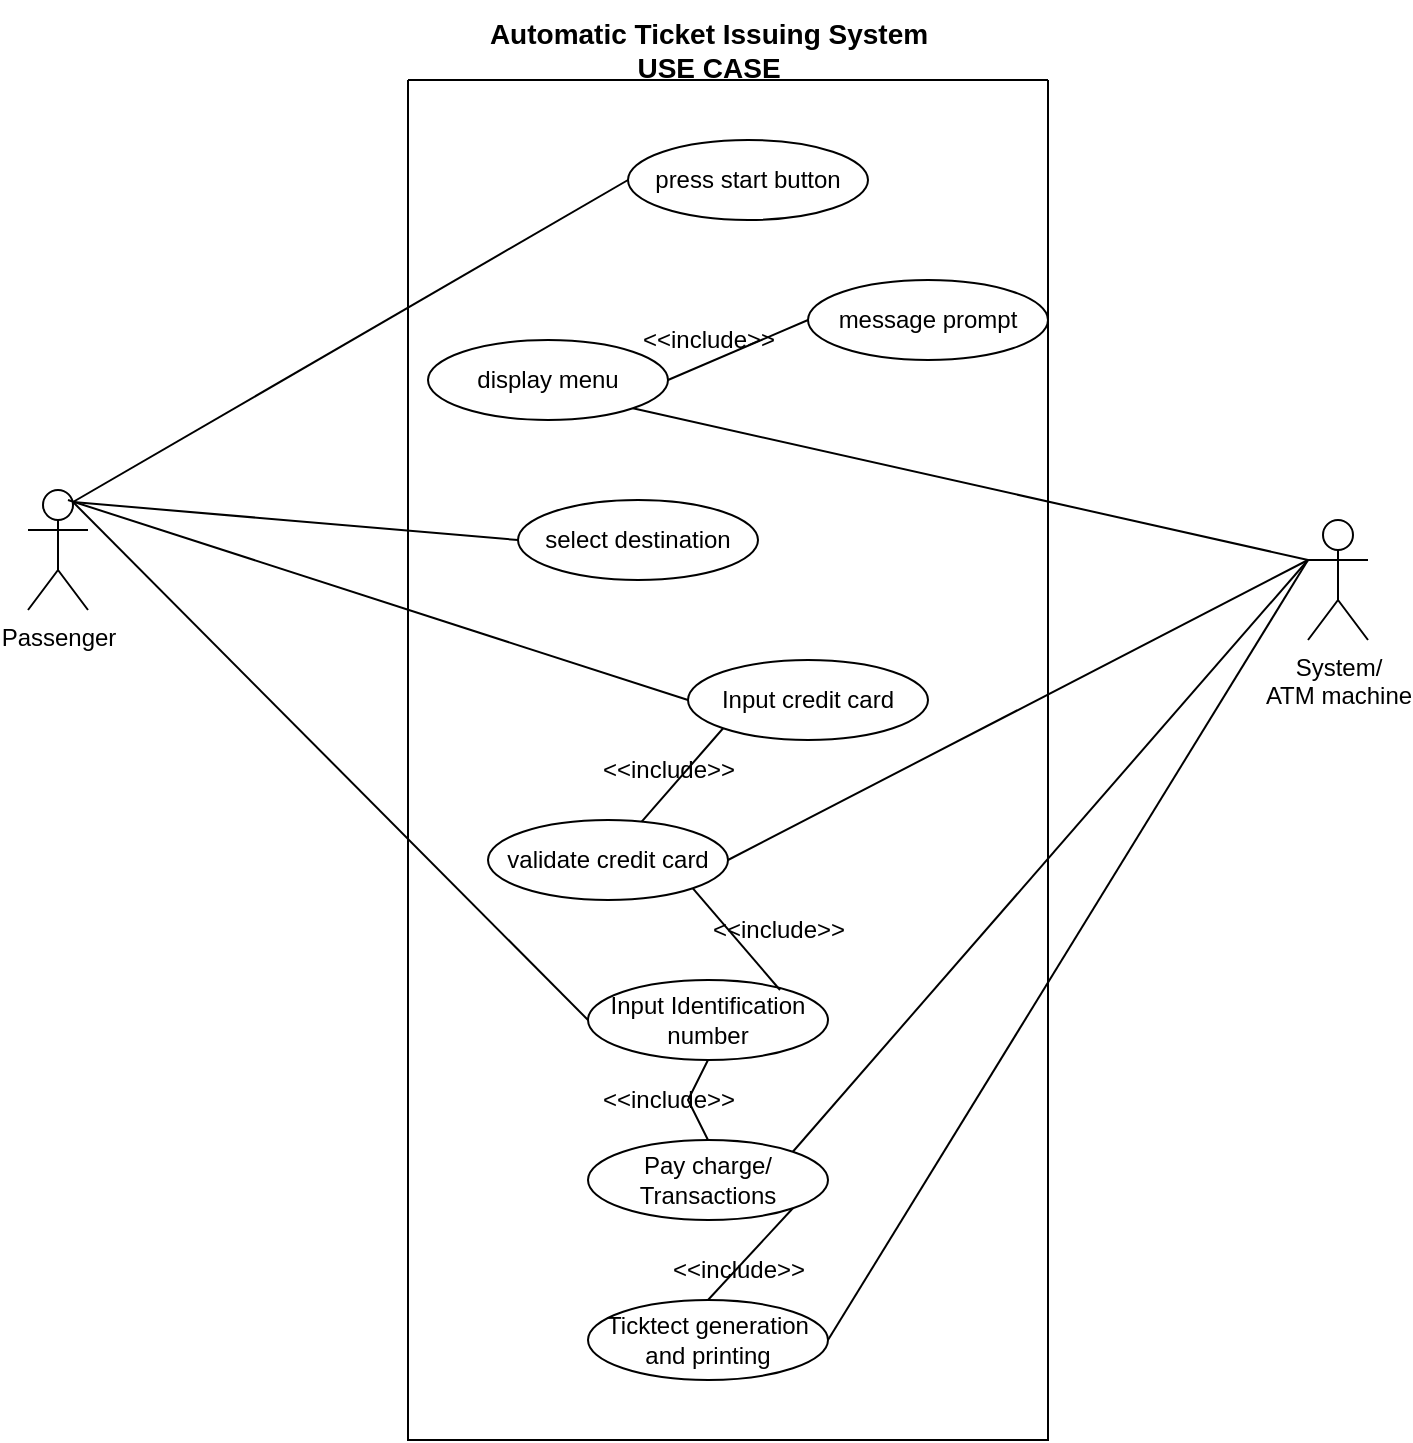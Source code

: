 <mxfile version="20.5.3" type="device"><diagram id="MOzEhCGT9sIkNJrVzP0_" name="Page-1"><mxGraphModel dx="868" dy="425" grid="1" gridSize="10" guides="1" tooltips="1" connect="1" arrows="1" fold="1" page="1" pageScale="1" pageWidth="850" pageHeight="1100" math="0" shadow="0"><root><mxCell id="0"/><mxCell id="1" parent="0"/><mxCell id="FGfYIb9CuOVpTWXN-gT0-1" value="" style="swimlane;startSize=0;" vertex="1" parent="1"><mxGeometry x="320" y="120" width="320" height="680" as="geometry"/></mxCell><mxCell id="FGfYIb9CuOVpTWXN-gT0-4" value="press start button" style="ellipse;whiteSpace=wrap;html=1;" vertex="1" parent="FGfYIb9CuOVpTWXN-gT0-1"><mxGeometry x="110" y="30" width="120" height="40" as="geometry"/></mxCell><mxCell id="FGfYIb9CuOVpTWXN-gT0-5" value="message prompt" style="ellipse;whiteSpace=wrap;html=1;" vertex="1" parent="FGfYIb9CuOVpTWXN-gT0-1"><mxGeometry x="200" y="100" width="120" height="40" as="geometry"/></mxCell><mxCell id="FGfYIb9CuOVpTWXN-gT0-7" value="display menu" style="ellipse;whiteSpace=wrap;html=1;" vertex="1" parent="FGfYIb9CuOVpTWXN-gT0-1"><mxGeometry x="10" y="130" width="120" height="40" as="geometry"/></mxCell><mxCell id="FGfYIb9CuOVpTWXN-gT0-8" value="Input credit card" style="ellipse;whiteSpace=wrap;html=1;" vertex="1" parent="FGfYIb9CuOVpTWXN-gT0-1"><mxGeometry x="140" y="290" width="120" height="40" as="geometry"/></mxCell><mxCell id="FGfYIb9CuOVpTWXN-gT0-10" value="Input Identification number" style="ellipse;whiteSpace=wrap;html=1;" vertex="1" parent="FGfYIb9CuOVpTWXN-gT0-1"><mxGeometry x="90" y="450" width="120" height="40" as="geometry"/></mxCell><mxCell id="FGfYIb9CuOVpTWXN-gT0-13" value="" style="endArrow=none;html=1;rounded=0;entryX=0;entryY=0.5;entryDx=0;entryDy=0;exitX=1;exitY=0.5;exitDx=0;exitDy=0;" edge="1" parent="FGfYIb9CuOVpTWXN-gT0-1" source="FGfYIb9CuOVpTWXN-gT0-7" target="FGfYIb9CuOVpTWXN-gT0-5"><mxGeometry width="50" height="50" relative="1" as="geometry"><mxPoint x="130" y="200" as="sourcePoint"/><mxPoint x="180" y="150" as="targetPoint"/></mxGeometry></mxCell><mxCell id="FGfYIb9CuOVpTWXN-gT0-9" value="validate credit card" style="ellipse;whiteSpace=wrap;html=1;" vertex="1" parent="FGfYIb9CuOVpTWXN-gT0-1"><mxGeometry x="40" y="370" width="120" height="40" as="geometry"/></mxCell><mxCell id="FGfYIb9CuOVpTWXN-gT0-15" value="" style="endArrow=none;html=1;rounded=0;entryX=0;entryY=1;entryDx=0;entryDy=0;" edge="1" parent="FGfYIb9CuOVpTWXN-gT0-1" source="FGfYIb9CuOVpTWXN-gT0-9" target="FGfYIb9CuOVpTWXN-gT0-8"><mxGeometry width="50" height="50" relative="1" as="geometry"><mxPoint x="140" y="330" as="sourcePoint"/><mxPoint x="190" y="280" as="targetPoint"/></mxGeometry></mxCell><mxCell id="FGfYIb9CuOVpTWXN-gT0-16" value="&amp;lt;&amp;lt;include&amp;gt;&amp;gt;" style="text;html=1;align=center;verticalAlign=middle;resizable=0;points=[];autosize=1;strokeColor=none;fillColor=none;" vertex="1" parent="FGfYIb9CuOVpTWXN-gT0-1"><mxGeometry x="85" y="330" width="90" height="30" as="geometry"/></mxCell><mxCell id="FGfYIb9CuOVpTWXN-gT0-18" value="select destination" style="ellipse;whiteSpace=wrap;html=1;" vertex="1" parent="FGfYIb9CuOVpTWXN-gT0-1"><mxGeometry x="55" y="210" width="120" height="40" as="geometry"/></mxCell><mxCell id="FGfYIb9CuOVpTWXN-gT0-24" value="Pay charge/ Transactions" style="ellipse;whiteSpace=wrap;html=1;" vertex="1" parent="FGfYIb9CuOVpTWXN-gT0-1"><mxGeometry x="90" y="530" width="120" height="40" as="geometry"/></mxCell><mxCell id="FGfYIb9CuOVpTWXN-gT0-25" value="" style="endArrow=none;html=1;rounded=0;entryX=1;entryY=1;entryDx=0;entryDy=0;exitX=0.8;exitY=0.125;exitDx=0;exitDy=0;exitPerimeter=0;" edge="1" parent="FGfYIb9CuOVpTWXN-gT0-1" source="FGfYIb9CuOVpTWXN-gT0-10" target="FGfYIb9CuOVpTWXN-gT0-9"><mxGeometry width="50" height="50" relative="1" as="geometry"><mxPoint x="240" y="440" as="sourcePoint"/><mxPoint x="290" y="390" as="targetPoint"/></mxGeometry></mxCell><mxCell id="FGfYIb9CuOVpTWXN-gT0-26" value="&amp;lt;&amp;lt;include&amp;gt;&amp;gt;" style="text;html=1;align=center;verticalAlign=middle;resizable=0;points=[];autosize=1;strokeColor=none;fillColor=none;" vertex="1" parent="FGfYIb9CuOVpTWXN-gT0-1"><mxGeometry x="140" y="410" width="90" height="30" as="geometry"/></mxCell><mxCell id="FGfYIb9CuOVpTWXN-gT0-27" value="Ticktect generation and printing" style="ellipse;whiteSpace=wrap;html=1;" vertex="1" parent="FGfYIb9CuOVpTWXN-gT0-1"><mxGeometry x="90" y="610" width="120" height="40" as="geometry"/></mxCell><mxCell id="FGfYIb9CuOVpTWXN-gT0-29" value="" style="endArrow=none;html=1;rounded=0;entryX=0.5;entryY=1;entryDx=0;entryDy=0;exitX=0.5;exitY=0;exitDx=0;exitDy=0;" edge="1" parent="FGfYIb9CuOVpTWXN-gT0-1" source="FGfYIb9CuOVpTWXN-gT0-24" target="FGfYIb9CuOVpTWXN-gT0-10"><mxGeometry width="50" height="50" relative="1" as="geometry"><mxPoint x="30" y="610" as="sourcePoint"/><mxPoint x="80" y="560" as="targetPoint"/><Array as="points"><mxPoint x="140" y="510"/></Array></mxGeometry></mxCell><mxCell id="FGfYIb9CuOVpTWXN-gT0-30" value="&amp;lt;&amp;lt;include&amp;gt;&amp;gt;" style="text;html=1;align=center;verticalAlign=middle;resizable=0;points=[];autosize=1;strokeColor=none;fillColor=none;" vertex="1" parent="FGfYIb9CuOVpTWXN-gT0-1"><mxGeometry x="120" y="580" width="90" height="30" as="geometry"/></mxCell><mxCell id="FGfYIb9CuOVpTWXN-gT0-32" value="" style="endArrow=none;html=1;rounded=0;entryX=1;entryY=1;entryDx=0;entryDy=0;exitX=0.5;exitY=0;exitDx=0;exitDy=0;" edge="1" parent="FGfYIb9CuOVpTWXN-gT0-1" source="FGfYIb9CuOVpTWXN-gT0-27" target="FGfYIb9CuOVpTWXN-gT0-24"><mxGeometry width="50" height="50" relative="1" as="geometry"><mxPoint x="10" y="640" as="sourcePoint"/><mxPoint x="60" y="590" as="targetPoint"/></mxGeometry></mxCell><mxCell id="FGfYIb9CuOVpTWXN-gT0-2" value="Passenger" style="shape=umlActor;verticalLabelPosition=bottom;verticalAlign=top;html=1;outlineConnect=0;" vertex="1" parent="1"><mxGeometry x="130" y="325" width="30" height="60" as="geometry"/></mxCell><mxCell id="FGfYIb9CuOVpTWXN-gT0-3" value="System/&lt;br&gt;ATM machine" style="shape=umlActor;verticalLabelPosition=bottom;verticalAlign=top;html=1;outlineConnect=0;" vertex="1" parent="1"><mxGeometry x="770" y="340" width="30" height="60" as="geometry"/></mxCell><mxCell id="FGfYIb9CuOVpTWXN-gT0-11" value="" style="endArrow=none;html=1;rounded=0;entryX=0;entryY=0.5;entryDx=0;entryDy=0;exitX=0.75;exitY=0.1;exitDx=0;exitDy=0;exitPerimeter=0;" edge="1" parent="1" source="FGfYIb9CuOVpTWXN-gT0-2" target="FGfYIb9CuOVpTWXN-gT0-4"><mxGeometry width="50" height="50" relative="1" as="geometry"><mxPoint x="140" y="320" as="sourcePoint"/><mxPoint x="190" y="270" as="targetPoint"/></mxGeometry></mxCell><mxCell id="FGfYIb9CuOVpTWXN-gT0-12" value="" style="endArrow=none;html=1;rounded=0;entryX=0;entryY=0.333;entryDx=0;entryDy=0;entryPerimeter=0;exitX=1;exitY=1;exitDx=0;exitDy=0;" edge="1" parent="1" source="FGfYIb9CuOVpTWXN-gT0-7" target="FGfYIb9CuOVpTWXN-gT0-3"><mxGeometry width="50" height="50" relative="1" as="geometry"><mxPoint x="670" y="330" as="sourcePoint"/><mxPoint x="720" y="280" as="targetPoint"/></mxGeometry></mxCell><mxCell id="FGfYIb9CuOVpTWXN-gT0-14" value="&amp;lt;&amp;lt;include&amp;gt;&amp;gt;" style="text;html=1;align=center;verticalAlign=middle;resizable=0;points=[];autosize=1;strokeColor=none;fillColor=none;" vertex="1" parent="1"><mxGeometry x="425" y="235" width="90" height="30" as="geometry"/></mxCell><mxCell id="FGfYIb9CuOVpTWXN-gT0-19" value="" style="endArrow=none;html=1;rounded=0;exitX=0.75;exitY=0.1;exitDx=0;exitDy=0;exitPerimeter=0;entryX=0;entryY=0.5;entryDx=0;entryDy=0;" edge="1" parent="1" source="FGfYIb9CuOVpTWXN-gT0-2" target="FGfYIb9CuOVpTWXN-gT0-18"><mxGeometry width="50" height="50" relative="1" as="geometry"><mxPoint x="210" y="540" as="sourcePoint"/><mxPoint x="260" y="490" as="targetPoint"/></mxGeometry></mxCell><mxCell id="FGfYIb9CuOVpTWXN-gT0-20" value="" style="endArrow=none;html=1;rounded=0;entryX=0;entryY=0.5;entryDx=0;entryDy=0;" edge="1" parent="1" target="FGfYIb9CuOVpTWXN-gT0-8"><mxGeometry width="50" height="50" relative="1" as="geometry"><mxPoint x="150" y="330" as="sourcePoint"/><mxPoint x="240" y="490" as="targetPoint"/></mxGeometry></mxCell><mxCell id="FGfYIb9CuOVpTWXN-gT0-21" value="" style="endArrow=none;html=1;rounded=0;exitX=1;exitY=0.5;exitDx=0;exitDy=0;" edge="1" parent="1" source="FGfYIb9CuOVpTWXN-gT0-9"><mxGeometry width="50" height="50" relative="1" as="geometry"><mxPoint x="650" y="550" as="sourcePoint"/><mxPoint x="770" y="360" as="targetPoint"/></mxGeometry></mxCell><mxCell id="FGfYIb9CuOVpTWXN-gT0-22" value="" style="endArrow=none;html=1;rounded=0;entryX=0.75;entryY=0.1;entryDx=0;entryDy=0;entryPerimeter=0;exitX=0;exitY=0.5;exitDx=0;exitDy=0;" edge="1" parent="1" source="FGfYIb9CuOVpTWXN-gT0-10" target="FGfYIb9CuOVpTWXN-gT0-2"><mxGeometry width="50" height="50" relative="1" as="geometry"><mxPoint x="100" y="630" as="sourcePoint"/><mxPoint x="150" y="580" as="targetPoint"/></mxGeometry></mxCell><mxCell id="FGfYIb9CuOVpTWXN-gT0-28" value="" style="endArrow=none;html=1;rounded=0;exitX=1;exitY=0;exitDx=0;exitDy=0;" edge="1" parent="1" source="FGfYIb9CuOVpTWXN-gT0-24"><mxGeometry width="50" height="50" relative="1" as="geometry"><mxPoint x="670" y="700" as="sourcePoint"/><mxPoint x="770" y="360" as="targetPoint"/></mxGeometry></mxCell><mxCell id="FGfYIb9CuOVpTWXN-gT0-31" value="" style="endArrow=none;html=1;rounded=0;exitX=1;exitY=0.5;exitDx=0;exitDy=0;" edge="1" parent="1" source="FGfYIb9CuOVpTWXN-gT0-27"><mxGeometry width="50" height="50" relative="1" as="geometry"><mxPoint x="700" y="590" as="sourcePoint"/><mxPoint x="770" y="360" as="targetPoint"/></mxGeometry></mxCell><mxCell id="FGfYIb9CuOVpTWXN-gT0-35" value="&amp;lt;&amp;lt;include&amp;gt;&amp;gt;" style="text;html=1;align=center;verticalAlign=middle;resizable=0;points=[];autosize=1;strokeColor=none;fillColor=none;" vertex="1" parent="1"><mxGeometry x="405" y="615" width="90" height="30" as="geometry"/></mxCell><mxCell id="FGfYIb9CuOVpTWXN-gT0-36" value="&lt;b&gt;&lt;font style=&quot;font-size: 14px;&quot;&gt;Automatic Ticket Issuing System&lt;br&gt;USE CASE&lt;br&gt;&lt;/font&gt;&lt;/b&gt;" style="text;html=1;align=center;verticalAlign=middle;resizable=0;points=[];autosize=1;strokeColor=none;fillColor=none;" vertex="1" parent="1"><mxGeometry x="350" y="80" width="240" height="50" as="geometry"/></mxCell></root></mxGraphModel></diagram></mxfile>